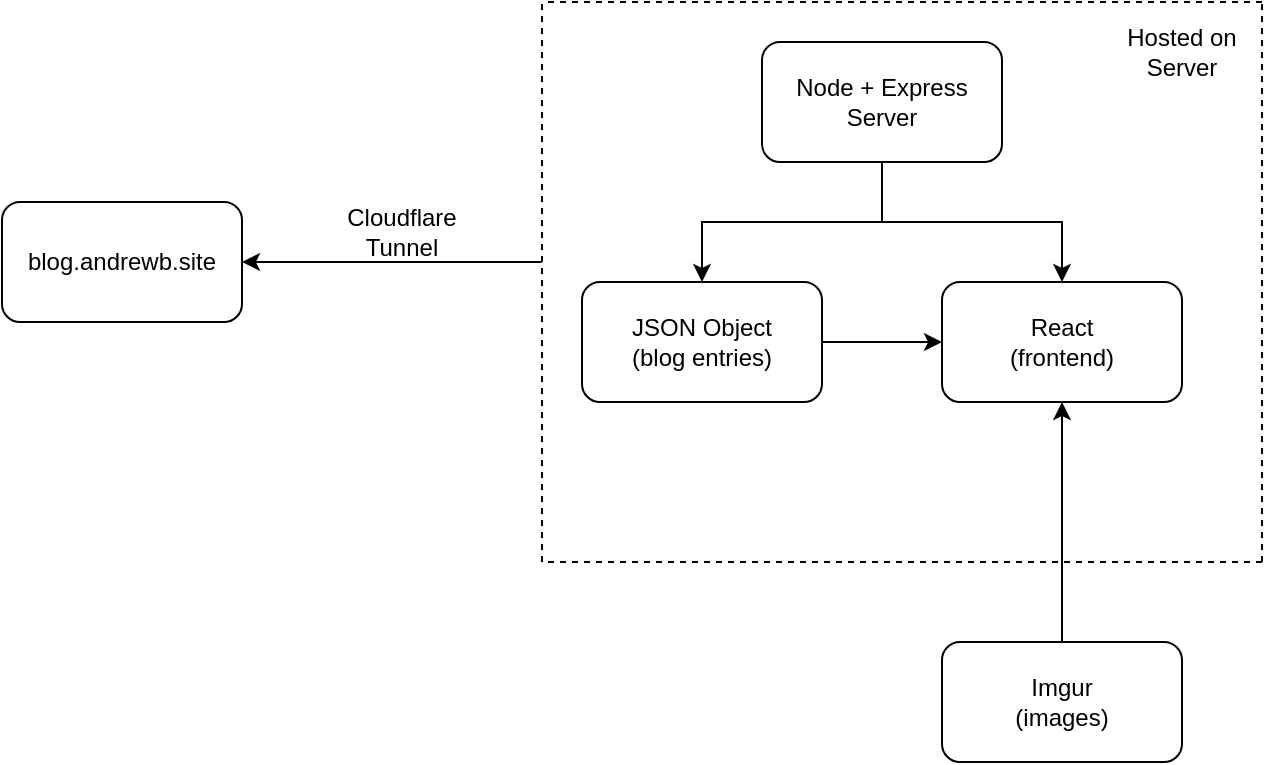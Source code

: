 <mxfile version="28.1.0">
  <diagram name="Page-1" id="qZHltXzQXhi8gCtkcNYE">
    <mxGraphModel dx="740" dy="476" grid="0" gridSize="10" guides="1" tooltips="1" connect="1" arrows="1" fold="1" page="1" pageScale="1" pageWidth="827" pageHeight="1169" math="0" shadow="0">
      <root>
        <mxCell id="0" />
        <mxCell id="1" parent="0" />
        <mxCell id="C7k02mLJbkdkqeWSK0mH-1" value="React&lt;div&gt;(frontend)&lt;/div&gt;" style="rounded=1;whiteSpace=wrap;html=1;" vertex="1" parent="1">
          <mxGeometry x="520" y="190" width="120" height="60" as="geometry" />
        </mxCell>
        <mxCell id="C7k02mLJbkdkqeWSK0mH-3" style="edgeStyle=orthogonalEdgeStyle;rounded=0;orthogonalLoop=1;jettySize=auto;html=1;" edge="1" parent="1" source="C7k02mLJbkdkqeWSK0mH-2" target="C7k02mLJbkdkqeWSK0mH-1">
          <mxGeometry relative="1" as="geometry" />
        </mxCell>
        <mxCell id="C7k02mLJbkdkqeWSK0mH-2" value="JSON Object&lt;div&gt;(blog entries)&lt;/div&gt;" style="rounded=1;whiteSpace=wrap;html=1;" vertex="1" parent="1">
          <mxGeometry x="340" y="190" width="120" height="60" as="geometry" />
        </mxCell>
        <mxCell id="C7k02mLJbkdkqeWSK0mH-5" style="edgeStyle=orthogonalEdgeStyle;rounded=0;orthogonalLoop=1;jettySize=auto;html=1;entryX=0.5;entryY=1;entryDx=0;entryDy=0;" edge="1" parent="1" source="C7k02mLJbkdkqeWSK0mH-4" target="C7k02mLJbkdkqeWSK0mH-1">
          <mxGeometry relative="1" as="geometry" />
        </mxCell>
        <mxCell id="C7k02mLJbkdkqeWSK0mH-4" value="Imgur&lt;div&gt;(images)&lt;/div&gt;" style="rounded=1;whiteSpace=wrap;html=1;" vertex="1" parent="1">
          <mxGeometry x="520" y="370" width="120" height="60" as="geometry" />
        </mxCell>
        <mxCell id="C7k02mLJbkdkqeWSK0mH-7" style="edgeStyle=orthogonalEdgeStyle;rounded=0;orthogonalLoop=1;jettySize=auto;html=1;entryX=0.5;entryY=0;entryDx=0;entryDy=0;" edge="1" parent="1" source="C7k02mLJbkdkqeWSK0mH-6" target="C7k02mLJbkdkqeWSK0mH-2">
          <mxGeometry relative="1" as="geometry" />
        </mxCell>
        <mxCell id="C7k02mLJbkdkqeWSK0mH-8" style="edgeStyle=orthogonalEdgeStyle;rounded=0;orthogonalLoop=1;jettySize=auto;html=1;entryX=0.5;entryY=0;entryDx=0;entryDy=0;" edge="1" parent="1" source="C7k02mLJbkdkqeWSK0mH-6" target="C7k02mLJbkdkqeWSK0mH-1">
          <mxGeometry relative="1" as="geometry" />
        </mxCell>
        <mxCell id="C7k02mLJbkdkqeWSK0mH-6" value="Node + Express Server" style="rounded=1;whiteSpace=wrap;html=1;" vertex="1" parent="1">
          <mxGeometry x="430" y="70" width="120" height="60" as="geometry" />
        </mxCell>
        <mxCell id="C7k02mLJbkdkqeWSK0mH-12" value="" style="endArrow=none;dashed=1;html=1;rounded=0;" edge="1" parent="1">
          <mxGeometry width="50" height="50" relative="1" as="geometry">
            <mxPoint x="320" y="330" as="sourcePoint" />
            <mxPoint x="320" y="50" as="targetPoint" />
          </mxGeometry>
        </mxCell>
        <mxCell id="C7k02mLJbkdkqeWSK0mH-13" value="" style="endArrow=none;dashed=1;html=1;rounded=0;" edge="1" parent="1">
          <mxGeometry width="50" height="50" relative="1" as="geometry">
            <mxPoint x="680" y="50" as="sourcePoint" />
            <mxPoint x="320" y="50" as="targetPoint" />
          </mxGeometry>
        </mxCell>
        <mxCell id="C7k02mLJbkdkqeWSK0mH-14" value="" style="endArrow=none;dashed=1;html=1;rounded=0;" edge="1" parent="1">
          <mxGeometry width="50" height="50" relative="1" as="geometry">
            <mxPoint x="680" y="330" as="sourcePoint" />
            <mxPoint x="320" y="330" as="targetPoint" />
          </mxGeometry>
        </mxCell>
        <mxCell id="C7k02mLJbkdkqeWSK0mH-15" value="" style="endArrow=none;dashed=1;html=1;rounded=0;" edge="1" parent="1">
          <mxGeometry width="50" height="50" relative="1" as="geometry">
            <mxPoint x="680" y="330" as="sourcePoint" />
            <mxPoint x="680" y="50" as="targetPoint" />
          </mxGeometry>
        </mxCell>
        <mxCell id="C7k02mLJbkdkqeWSK0mH-16" value="Hosted on Server" style="text;html=1;align=center;verticalAlign=middle;whiteSpace=wrap;rounded=0;" vertex="1" parent="1">
          <mxGeometry x="610" y="60" width="60" height="30" as="geometry" />
        </mxCell>
        <mxCell id="C7k02mLJbkdkqeWSK0mH-17" value="blog.andrewb.site" style="rounded=1;whiteSpace=wrap;html=1;" vertex="1" parent="1">
          <mxGeometry x="50" y="150" width="120" height="60" as="geometry" />
        </mxCell>
        <mxCell id="C7k02mLJbkdkqeWSK0mH-18" value="" style="endArrow=classic;html=1;rounded=0;entryX=1;entryY=0.5;entryDx=0;entryDy=0;" edge="1" parent="1" target="C7k02mLJbkdkqeWSK0mH-17">
          <mxGeometry width="50" height="50" relative="1" as="geometry">
            <mxPoint x="320" y="180" as="sourcePoint" />
            <mxPoint x="230" y="180" as="targetPoint" />
          </mxGeometry>
        </mxCell>
        <mxCell id="C7k02mLJbkdkqeWSK0mH-19" value="Cloudflare Tunnel" style="text;html=1;align=center;verticalAlign=middle;whiteSpace=wrap;rounded=0;" vertex="1" parent="1">
          <mxGeometry x="220" y="150" width="60" height="30" as="geometry" />
        </mxCell>
      </root>
    </mxGraphModel>
  </diagram>
</mxfile>
